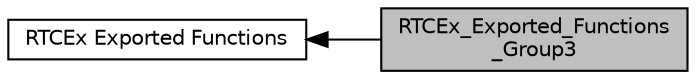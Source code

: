 digraph "RTCEx_Exported_Functions_Group3"
{
  edge [fontname="Helvetica",fontsize="10",labelfontname="Helvetica",labelfontsize="10"];
  node [fontname="Helvetica",fontsize="10",shape=box];
  rankdir=LR;
  Node2 [label="RTCEx Exported Functions",height=0.2,width=0.4,color="black", fillcolor="white", style="filled",URL="$group___r_t_c_ex___exported___functions.html",tooltip=" "];
  Node1 [label="RTCEx_Exported_Functions\l_Group3",height=0.2,width=0.4,color="black", fillcolor="grey75", style="filled", fontcolor="black",tooltip=" "];
  Node2->Node1 [shape=plaintext, dir="back", style="solid"];
}
